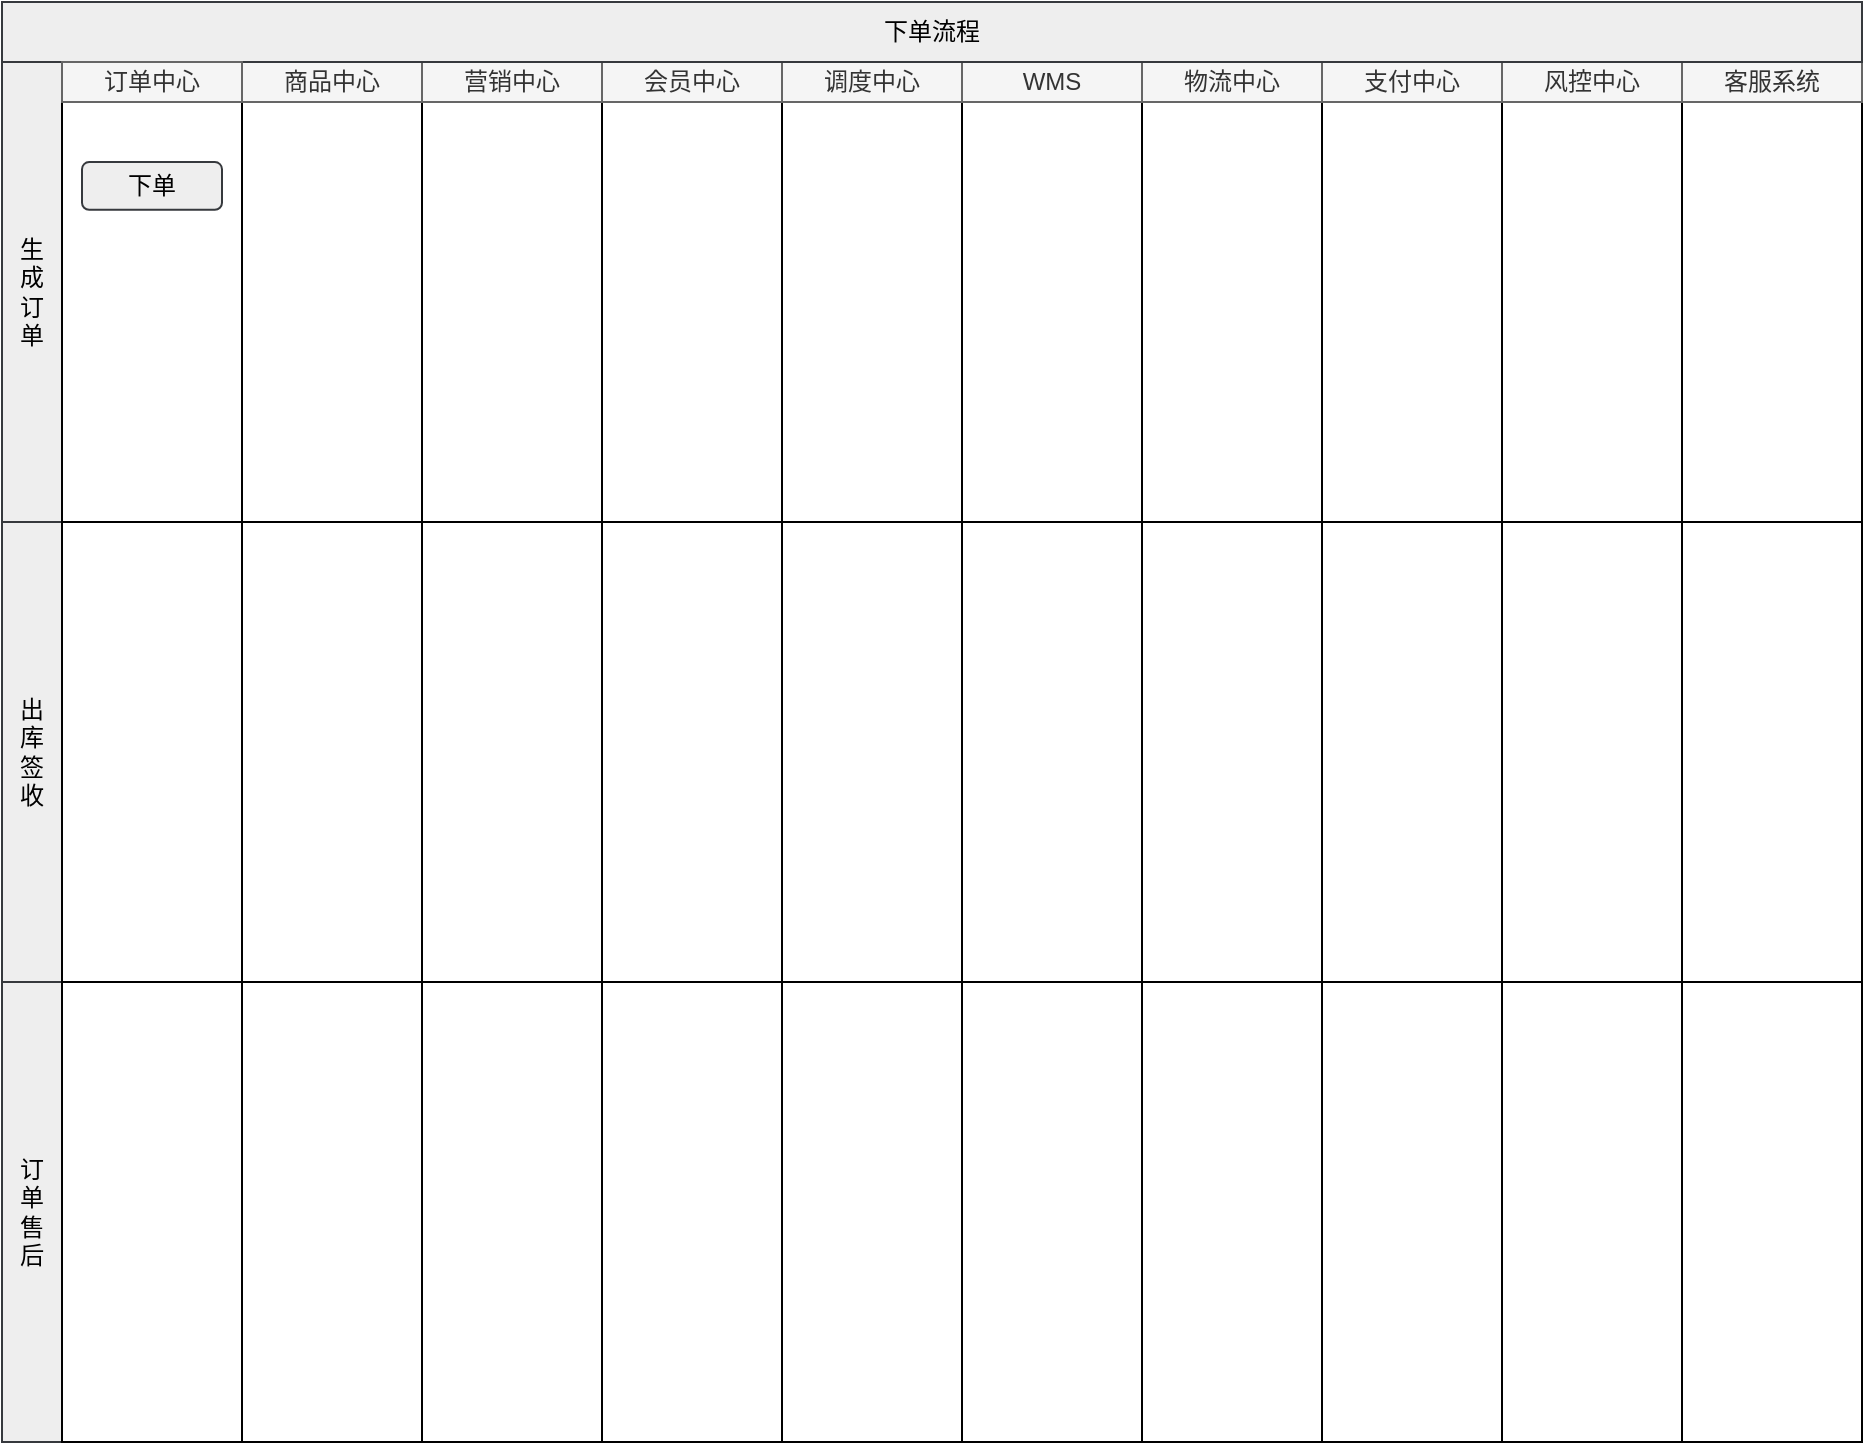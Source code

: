 <mxfile version="21.1.4" type="github">
  <diagram name="第 1 页" id="e_GZHFdNOrCHTup9UNsT">
    <mxGraphModel dx="1050" dy="580" grid="1" gridSize="10" guides="1" tooltips="1" connect="1" arrows="1" fold="1" page="1" pageScale="1" pageWidth="3300" pageHeight="4681" background="#ffffff" math="0" shadow="0">
      <root>
        <mxCell id="0" />
        <mxCell id="1" parent="0" />
        <mxCell id="RsKwWJYFNeszHucl-iUa-10" value="" style="group;fillColor=#eeeeee;strokeColor=#36393d;" vertex="1" connectable="0" parent="1">
          <mxGeometry x="190" y="260" width="90" height="230" as="geometry" />
        </mxCell>
        <mxCell id="RsKwWJYFNeszHucl-iUa-11" value="" style="rounded=0;whiteSpace=wrap;html=1;" vertex="1" parent="RsKwWJYFNeszHucl-iUa-10">
          <mxGeometry y="20" width="90" height="210" as="geometry" />
        </mxCell>
        <mxCell id="RsKwWJYFNeszHucl-iUa-12" value="商品中心" style="rounded=0;whiteSpace=wrap;html=1;fillColor=#f5f5f5;fontColor=#333333;strokeColor=#666666;" vertex="1" parent="RsKwWJYFNeszHucl-iUa-10">
          <mxGeometry width="90" height="20" as="geometry" />
        </mxCell>
        <mxCell id="RsKwWJYFNeszHucl-iUa-13" value="" style="group;fillColor=#eeeeee;strokeColor=#36393d;" vertex="1" connectable="0" parent="1">
          <mxGeometry x="280" y="260" width="90" height="230" as="geometry" />
        </mxCell>
        <mxCell id="RsKwWJYFNeszHucl-iUa-14" value="" style="rounded=0;whiteSpace=wrap;html=1;" vertex="1" parent="RsKwWJYFNeszHucl-iUa-13">
          <mxGeometry y="20" width="90" height="210" as="geometry" />
        </mxCell>
        <mxCell id="RsKwWJYFNeszHucl-iUa-15" value="营销中心" style="rounded=0;whiteSpace=wrap;html=1;fillColor=#f5f5f5;fontColor=#333333;strokeColor=#666666;" vertex="1" parent="RsKwWJYFNeszHucl-iUa-13">
          <mxGeometry width="90" height="20" as="geometry" />
        </mxCell>
        <mxCell id="RsKwWJYFNeszHucl-iUa-16" value="" style="group;fillColor=#eeeeee;strokeColor=#36393d;" vertex="1" connectable="0" parent="1">
          <mxGeometry x="370" y="260" width="90" height="230" as="geometry" />
        </mxCell>
        <mxCell id="RsKwWJYFNeszHucl-iUa-17" value="" style="rounded=0;whiteSpace=wrap;html=1;" vertex="1" parent="RsKwWJYFNeszHucl-iUa-16">
          <mxGeometry y="20" width="90" height="210" as="geometry" />
        </mxCell>
        <mxCell id="RsKwWJYFNeszHucl-iUa-18" value="会员中心" style="rounded=0;whiteSpace=wrap;html=1;fillColor=#f5f5f5;fontColor=#333333;strokeColor=#666666;" vertex="1" parent="RsKwWJYFNeszHucl-iUa-16">
          <mxGeometry width="90" height="20" as="geometry" />
        </mxCell>
        <mxCell id="RsKwWJYFNeszHucl-iUa-19" value="" style="group;fillColor=#eeeeee;strokeColor=#36393d;" vertex="1" connectable="0" parent="1">
          <mxGeometry x="460" y="260" width="90" height="230" as="geometry" />
        </mxCell>
        <mxCell id="RsKwWJYFNeszHucl-iUa-20" value="" style="rounded=0;whiteSpace=wrap;html=1;" vertex="1" parent="RsKwWJYFNeszHucl-iUa-19">
          <mxGeometry y="20" width="90" height="210" as="geometry" />
        </mxCell>
        <mxCell id="RsKwWJYFNeszHucl-iUa-21" value="调度中心" style="rounded=0;whiteSpace=wrap;html=1;fillColor=#f5f5f5;fontColor=#333333;strokeColor=#666666;" vertex="1" parent="RsKwWJYFNeszHucl-iUa-19">
          <mxGeometry width="90" height="20" as="geometry" />
        </mxCell>
        <mxCell id="RsKwWJYFNeszHucl-iUa-24" value="" style="group;fillColor=#eeeeee;strokeColor=#36393d;" vertex="1" connectable="0" parent="1">
          <mxGeometry x="550" y="260" width="90" height="230" as="geometry" />
        </mxCell>
        <mxCell id="RsKwWJYFNeszHucl-iUa-25" value="" style="rounded=0;whiteSpace=wrap;html=1;" vertex="1" parent="RsKwWJYFNeszHucl-iUa-24">
          <mxGeometry y="20" width="90" height="210" as="geometry" />
        </mxCell>
        <mxCell id="RsKwWJYFNeszHucl-iUa-26" value="WMS" style="rounded=0;whiteSpace=wrap;html=1;fillColor=#f5f5f5;fontColor=#333333;strokeColor=#666666;" vertex="1" parent="RsKwWJYFNeszHucl-iUa-24">
          <mxGeometry width="90" height="20" as="geometry" />
        </mxCell>
        <mxCell id="RsKwWJYFNeszHucl-iUa-27" value="" style="group" vertex="1" connectable="0" parent="1">
          <mxGeometry x="640" y="260" width="90" height="230" as="geometry" />
        </mxCell>
        <mxCell id="RsKwWJYFNeszHucl-iUa-28" value="" style="rounded=0;whiteSpace=wrap;html=1;" vertex="1" parent="RsKwWJYFNeszHucl-iUa-27">
          <mxGeometry y="20" width="90" height="210" as="geometry" />
        </mxCell>
        <mxCell id="RsKwWJYFNeszHucl-iUa-29" value="物流中心" style="rounded=0;whiteSpace=wrap;html=1;fillColor=#f5f5f5;fontColor=#333333;strokeColor=#666666;" vertex="1" parent="RsKwWJYFNeszHucl-iUa-27">
          <mxGeometry width="90" height="20" as="geometry" />
        </mxCell>
        <mxCell id="RsKwWJYFNeszHucl-iUa-30" value="" style="group" vertex="1" connectable="0" parent="1">
          <mxGeometry x="730" y="260" width="90" height="230" as="geometry" />
        </mxCell>
        <mxCell id="RsKwWJYFNeszHucl-iUa-31" value="" style="rounded=0;whiteSpace=wrap;html=1;" vertex="1" parent="RsKwWJYFNeszHucl-iUa-30">
          <mxGeometry y="20" width="90" height="210" as="geometry" />
        </mxCell>
        <mxCell id="RsKwWJYFNeszHucl-iUa-32" value="支付中心" style="rounded=0;whiteSpace=wrap;html=1;fillColor=#f5f5f5;fontColor=#333333;strokeColor=#666666;" vertex="1" parent="RsKwWJYFNeszHucl-iUa-30">
          <mxGeometry width="90" height="20" as="geometry" />
        </mxCell>
        <mxCell id="RsKwWJYFNeszHucl-iUa-33" value="" style="group" vertex="1" connectable="0" parent="1">
          <mxGeometry x="820" y="260" width="90" height="230" as="geometry" />
        </mxCell>
        <mxCell id="RsKwWJYFNeszHucl-iUa-34" value="" style="rounded=0;whiteSpace=wrap;html=1;" vertex="1" parent="RsKwWJYFNeszHucl-iUa-33">
          <mxGeometry y="20" width="90" height="210" as="geometry" />
        </mxCell>
        <mxCell id="RsKwWJYFNeszHucl-iUa-35" value="风控中心" style="rounded=0;whiteSpace=wrap;html=1;fillColor=#f5f5f5;fontColor=#333333;strokeColor=#666666;" vertex="1" parent="RsKwWJYFNeszHucl-iUa-33">
          <mxGeometry width="90" height="20" as="geometry" />
        </mxCell>
        <mxCell id="RsKwWJYFNeszHucl-iUa-36" value="" style="group" vertex="1" connectable="0" parent="1">
          <mxGeometry x="910" y="260" width="90" height="230" as="geometry" />
        </mxCell>
        <mxCell id="RsKwWJYFNeszHucl-iUa-37" value="" style="rounded=0;whiteSpace=wrap;html=1;" vertex="1" parent="RsKwWJYFNeszHucl-iUa-36">
          <mxGeometry y="20" width="90" height="210" as="geometry" />
        </mxCell>
        <mxCell id="RsKwWJYFNeszHucl-iUa-38" value="客服系统" style="rounded=0;whiteSpace=wrap;html=1;fillColor=#f5f5f5;fontColor=#333333;strokeColor=#666666;" vertex="1" parent="RsKwWJYFNeszHucl-iUa-36">
          <mxGeometry width="90" height="20" as="geometry" />
        </mxCell>
        <mxCell id="RsKwWJYFNeszHucl-iUa-40" value="下单流程" style="rounded=0;whiteSpace=wrap;html=1;fillColor=#eeeeee;strokeColor=#36393d;" vertex="1" parent="1">
          <mxGeometry x="70" y="230" width="930" height="30" as="geometry" />
        </mxCell>
        <mxCell id="RsKwWJYFNeszHucl-iUa-41" value="生&lt;br&gt;成&lt;br&gt;订&lt;br&gt;单" style="rounded=0;whiteSpace=wrap;html=1;fillColor=#eeeeee;strokeColor=#36393d;" vertex="1" parent="1">
          <mxGeometry x="70" y="260" width="30" height="230" as="geometry" />
        </mxCell>
        <mxCell id="RsKwWJYFNeszHucl-iUa-42" value="出&lt;br&gt;库&lt;br&gt;签&lt;br&gt;收" style="rounded=0;whiteSpace=wrap;html=1;fillColor=#eeeeee;strokeColor=#36393d;" vertex="1" parent="1">
          <mxGeometry x="70" y="490" width="30" height="230" as="geometry" />
        </mxCell>
        <mxCell id="RsKwWJYFNeszHucl-iUa-43" value="订&lt;br&gt;单&lt;br&gt;售&lt;br&gt;后" style="rounded=0;whiteSpace=wrap;html=1;fillColor=#eeeeee;strokeColor=#36393d;" vertex="1" parent="1">
          <mxGeometry x="70" y="720" width="30" height="230" as="geometry" />
        </mxCell>
        <mxCell id="RsKwWJYFNeszHucl-iUa-46" value="" style="rounded=0;whiteSpace=wrap;html=1;" vertex="1" parent="1">
          <mxGeometry x="100" y="490" width="90" height="230" as="geometry" />
        </mxCell>
        <mxCell id="RsKwWJYFNeszHucl-iUa-47" value="" style="rounded=0;whiteSpace=wrap;html=1;" vertex="1" parent="1">
          <mxGeometry x="100" y="720" width="90" height="230" as="geometry" />
        </mxCell>
        <mxCell id="RsKwWJYFNeszHucl-iUa-48" value="" style="rounded=0;whiteSpace=wrap;html=1;" vertex="1" parent="1">
          <mxGeometry x="190" y="490" width="90" height="230" as="geometry" />
        </mxCell>
        <mxCell id="RsKwWJYFNeszHucl-iUa-49" value="" style="rounded=0;whiteSpace=wrap;html=1;" vertex="1" parent="1">
          <mxGeometry x="280" y="490" width="90" height="230" as="geometry" />
        </mxCell>
        <mxCell id="RsKwWJYFNeszHucl-iUa-50" value="" style="rounded=0;whiteSpace=wrap;html=1;" vertex="1" parent="1">
          <mxGeometry x="370" y="490" width="90" height="230" as="geometry" />
        </mxCell>
        <mxCell id="RsKwWJYFNeszHucl-iUa-51" value="" style="rounded=0;whiteSpace=wrap;html=1;" vertex="1" parent="1">
          <mxGeometry x="460" y="490" width="90" height="230" as="geometry" />
        </mxCell>
        <mxCell id="RsKwWJYFNeszHucl-iUa-52" value="" style="rounded=0;whiteSpace=wrap;html=1;" vertex="1" parent="1">
          <mxGeometry x="550" y="490" width="90" height="230" as="geometry" />
        </mxCell>
        <mxCell id="RsKwWJYFNeszHucl-iUa-53" value="" style="rounded=0;whiteSpace=wrap;html=1;" vertex="1" parent="1">
          <mxGeometry x="640" y="490" width="90" height="230" as="geometry" />
        </mxCell>
        <mxCell id="RsKwWJYFNeszHucl-iUa-54" value="" style="rounded=0;whiteSpace=wrap;html=1;" vertex="1" parent="1">
          <mxGeometry x="730" y="490" width="90" height="230" as="geometry" />
        </mxCell>
        <mxCell id="RsKwWJYFNeszHucl-iUa-55" value="" style="rounded=0;whiteSpace=wrap;html=1;" vertex="1" parent="1">
          <mxGeometry x="820" y="490" width="90" height="230" as="geometry" />
        </mxCell>
        <mxCell id="RsKwWJYFNeszHucl-iUa-56" value="" style="rounded=0;whiteSpace=wrap;html=1;" vertex="1" parent="1">
          <mxGeometry x="910" y="490" width="90" height="230" as="geometry" />
        </mxCell>
        <mxCell id="RsKwWJYFNeszHucl-iUa-57" value="" style="rounded=0;whiteSpace=wrap;html=1;" vertex="1" parent="1">
          <mxGeometry x="190" y="720" width="90" height="230" as="geometry" />
        </mxCell>
        <mxCell id="RsKwWJYFNeszHucl-iUa-58" value="" style="rounded=0;whiteSpace=wrap;html=1;" vertex="1" parent="1">
          <mxGeometry x="280" y="720" width="90" height="230" as="geometry" />
        </mxCell>
        <mxCell id="RsKwWJYFNeszHucl-iUa-59" value="" style="rounded=0;whiteSpace=wrap;html=1;" vertex="1" parent="1">
          <mxGeometry x="370" y="720" width="90" height="230" as="geometry" />
        </mxCell>
        <mxCell id="RsKwWJYFNeszHucl-iUa-60" value="" style="rounded=0;whiteSpace=wrap;html=1;" vertex="1" parent="1">
          <mxGeometry x="460" y="720" width="90" height="230" as="geometry" />
        </mxCell>
        <mxCell id="RsKwWJYFNeszHucl-iUa-61" value="" style="rounded=0;whiteSpace=wrap;html=1;" vertex="1" parent="1">
          <mxGeometry x="550" y="720" width="90" height="230" as="geometry" />
        </mxCell>
        <mxCell id="RsKwWJYFNeszHucl-iUa-62" value="" style="rounded=0;whiteSpace=wrap;html=1;" vertex="1" parent="1">
          <mxGeometry x="640" y="720" width="90" height="230" as="geometry" />
        </mxCell>
        <mxCell id="RsKwWJYFNeszHucl-iUa-63" value="" style="rounded=0;whiteSpace=wrap;html=1;" vertex="1" parent="1">
          <mxGeometry x="730" y="720" width="90" height="230" as="geometry" />
        </mxCell>
        <mxCell id="RsKwWJYFNeszHucl-iUa-64" value="" style="rounded=0;whiteSpace=wrap;html=1;" vertex="1" parent="1">
          <mxGeometry x="820" y="720" width="90" height="230" as="geometry" />
        </mxCell>
        <mxCell id="RsKwWJYFNeszHucl-iUa-65" value="" style="rounded=0;whiteSpace=wrap;html=1;" vertex="1" parent="1">
          <mxGeometry x="910" y="720" width="90" height="230" as="geometry" />
        </mxCell>
        <mxCell id="RsKwWJYFNeszHucl-iUa-69" value="" style="group;fillColor=#eeeeee;strokeColor=#36393d;" vertex="1" connectable="0" parent="1">
          <mxGeometry x="100" y="260" width="90" height="230" as="geometry" />
        </mxCell>
        <mxCell id="RsKwWJYFNeszHucl-iUa-70" value="" style="rounded=0;whiteSpace=wrap;html=1;" vertex="1" parent="RsKwWJYFNeszHucl-iUa-69">
          <mxGeometry y="20" width="90" height="210" as="geometry" />
        </mxCell>
        <mxCell id="RsKwWJYFNeszHucl-iUa-71" value="订单中心" style="rounded=0;whiteSpace=wrap;html=1;fillColor=#f5f5f5;fontColor=#333333;strokeColor=#666666;" vertex="1" parent="RsKwWJYFNeszHucl-iUa-69">
          <mxGeometry width="90" height="20" as="geometry" />
        </mxCell>
        <mxCell id="RsKwWJYFNeszHucl-iUa-68" value="下单" style="rounded=1;whiteSpace=wrap;html=1;fillColor=#eeeeee;strokeColor=#36393d;" vertex="1" parent="RsKwWJYFNeszHucl-iUa-69">
          <mxGeometry x="10" y="50" width="70" height="23.91" as="geometry" />
        </mxCell>
      </root>
    </mxGraphModel>
  </diagram>
</mxfile>
